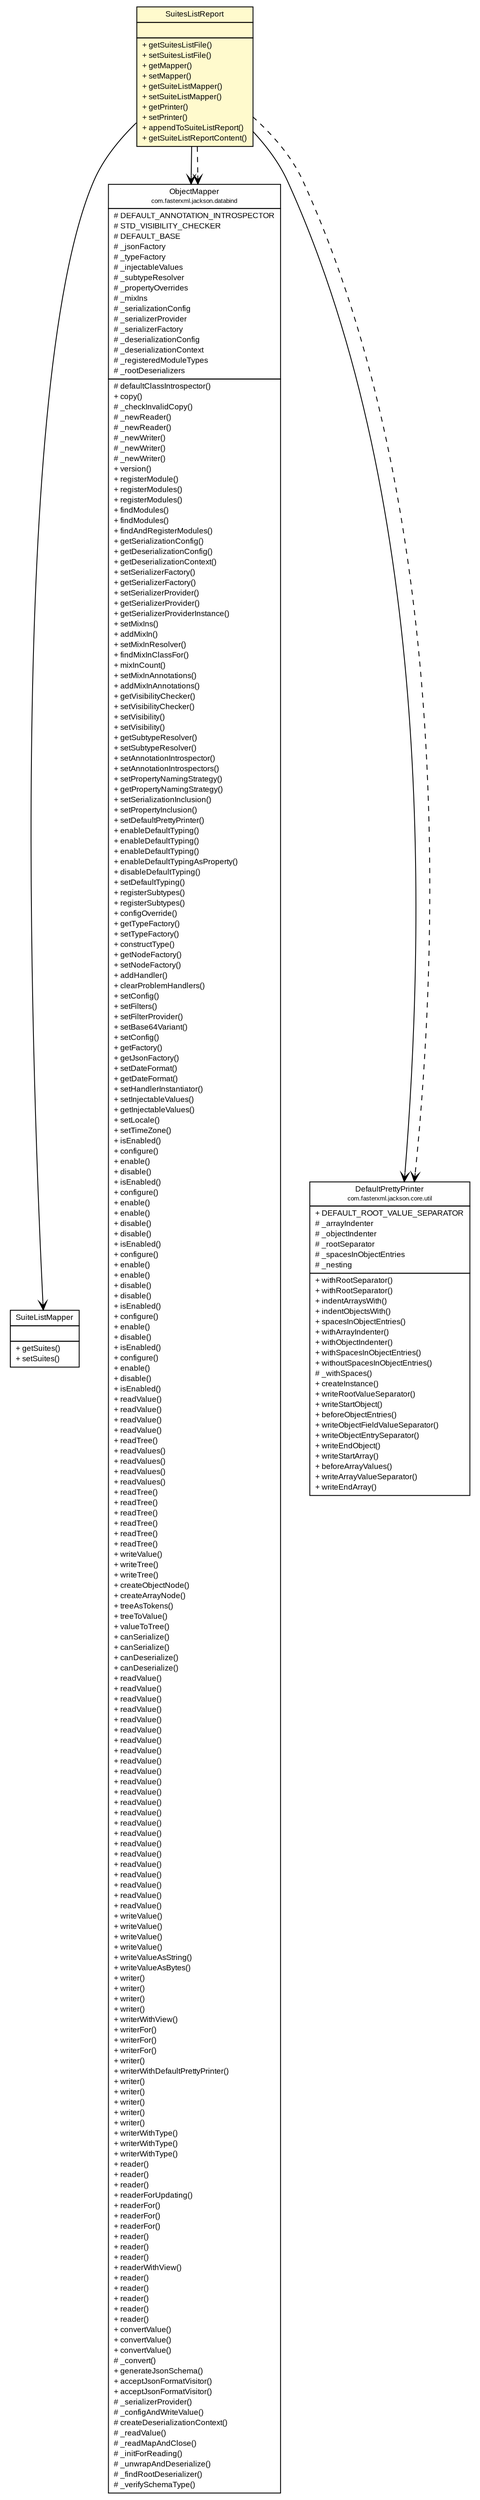 #!/usr/local/bin/dot
#
# Class diagram 
# Generated by UMLGraph version R5_6-24-gf6e263 (https://www.umlgraph.org/)
#

digraph G {
	edge [fontname="arial",fontsize=10,labelfontname="arial",labelfontsize=10];
	node [fontname="arial",fontsize=10,shape=plaintext];
	nodesep=0.25;
	ranksep=0.5;
	// com.castinfo.devops.robotest.report.SuitesListReport
	c2328 [label=<<table title="com.castinfo.devops.robotest.report.SuitesListReport" border="0" cellborder="1" cellspacing="0" cellpadding="2" port="p" bgcolor="lemonChiffon" href="./SuitesListReport.html">
		<tr><td><table border="0" cellspacing="0" cellpadding="1">
<tr><td align="center" balign="center"> SuitesListReport </td></tr>
		</table></td></tr>
		<tr><td><table border="0" cellspacing="0" cellpadding="1">
<tr><td align="left" balign="left">  </td></tr>
		</table></td></tr>
		<tr><td><table border="0" cellspacing="0" cellpadding="1">
<tr><td align="left" balign="left"> + getSuitesListFile() </td></tr>
<tr><td align="left" balign="left"> + setSuitesListFile() </td></tr>
<tr><td align="left" balign="left"> + getMapper() </td></tr>
<tr><td align="left" balign="left"> + setMapper() </td></tr>
<tr><td align="left" balign="left"> + getSuiteListMapper() </td></tr>
<tr><td align="left" balign="left"> + setSuiteListMapper() </td></tr>
<tr><td align="left" balign="left"> + getPrinter() </td></tr>
<tr><td align="left" balign="left"> + setPrinter() </td></tr>
<tr><td align="left" balign="left"> + appendToSuiteListReport() </td></tr>
<tr><td align="left" balign="left"> + getSuiteListReportContent() </td></tr>
		</table></td></tr>
		</table>>, URL="./SuitesListReport.html", fontname="arial", fontcolor="black", fontsize=9.0];
	// com.castinfo.devops.robotest.report.SuiteListMapper
	c2330 [label=<<table title="com.castinfo.devops.robotest.report.SuiteListMapper" border="0" cellborder="1" cellspacing="0" cellpadding="2" port="p" href="./SuiteListMapper.html">
		<tr><td><table border="0" cellspacing="0" cellpadding="1">
<tr><td align="center" balign="center"> SuiteListMapper </td></tr>
		</table></td></tr>
		<tr><td><table border="0" cellspacing="0" cellpadding="1">
<tr><td align="left" balign="left">  </td></tr>
		</table></td></tr>
		<tr><td><table border="0" cellspacing="0" cellpadding="1">
<tr><td align="left" balign="left"> + getSuites() </td></tr>
<tr><td align="left" balign="left"> + setSuites() </td></tr>
		</table></td></tr>
		</table>>, URL="./SuiteListMapper.html", fontname="arial", fontcolor="black", fontsize=9.0];
	// com.castinfo.devops.robotest.report.SuitesListReport NAVASSOC com.fasterxml.jackson.databind.ObjectMapper
	c2328:p -> c2342:p [taillabel="", label="", headlabel="", fontname="arial", fontcolor="black", fontsize=10.0, color="black", arrowhead=open];
	// com.castinfo.devops.robotest.report.SuitesListReport NAVASSOC com.castinfo.devops.robotest.report.SuiteListMapper
	c2328:p -> c2330:p [taillabel="", label="", headlabel="", fontname="arial", fontcolor="black", fontsize=10.0, color="black", arrowhead=open];
	// com.castinfo.devops.robotest.report.SuitesListReport NAVASSOC com.fasterxml.jackson.core.util.DefaultPrettyPrinter
	c2328:p -> c2343:p [taillabel="", label="", headlabel="", fontname="arial", fontcolor="black", fontsize=10.0, color="black", arrowhead=open];
	// com.castinfo.devops.robotest.report.SuitesListReport DEPEND com.fasterxml.jackson.databind.ObjectMapper
	c2328:p -> c2342:p [taillabel="", label="", headlabel="", fontname="arial", fontcolor="black", fontsize=10.0, color="black", arrowhead=open, style=dashed];
	// com.castinfo.devops.robotest.report.SuitesListReport DEPEND com.fasterxml.jackson.core.util.DefaultPrettyPrinter
	c2328:p -> c2343:p [taillabel="", label="", headlabel="", fontname="arial", fontcolor="black", fontsize=10.0, color="black", arrowhead=open, style=dashed];
	// com.fasterxml.jackson.core.util.DefaultPrettyPrinter
	c2343 [label=<<table title="com.fasterxml.jackson.core.util.DefaultPrettyPrinter" border="0" cellborder="1" cellspacing="0" cellpadding="2" port="p" href="https://java.sun.com/j2se/1.4.2/docs/api/com/fasterxml/jackson/core/util/DefaultPrettyPrinter.html">
		<tr><td><table border="0" cellspacing="0" cellpadding="1">
<tr><td align="center" balign="center"> DefaultPrettyPrinter </td></tr>
<tr><td align="center" balign="center"><font point-size="7.0"> com.fasterxml.jackson.core.util </font></td></tr>
		</table></td></tr>
		<tr><td><table border="0" cellspacing="0" cellpadding="1">
<tr><td align="left" balign="left"> + DEFAULT_ROOT_VALUE_SEPARATOR </td></tr>
<tr><td align="left" balign="left"> # _arrayIndenter </td></tr>
<tr><td align="left" balign="left"> # _objectIndenter </td></tr>
<tr><td align="left" balign="left"> # _rootSeparator </td></tr>
<tr><td align="left" balign="left"> # _spacesInObjectEntries </td></tr>
<tr><td align="left" balign="left"> # _nesting </td></tr>
		</table></td></tr>
		<tr><td><table border="0" cellspacing="0" cellpadding="1">
<tr><td align="left" balign="left"> + withRootSeparator() </td></tr>
<tr><td align="left" balign="left"> + withRootSeparator() </td></tr>
<tr><td align="left" balign="left"> + indentArraysWith() </td></tr>
<tr><td align="left" balign="left"> + indentObjectsWith() </td></tr>
<tr><td align="left" balign="left"> + spacesInObjectEntries() </td></tr>
<tr><td align="left" balign="left"> + withArrayIndenter() </td></tr>
<tr><td align="left" balign="left"> + withObjectIndenter() </td></tr>
<tr><td align="left" balign="left"> + withSpacesInObjectEntries() </td></tr>
<tr><td align="left" balign="left"> + withoutSpacesInObjectEntries() </td></tr>
<tr><td align="left" balign="left"> # _withSpaces() </td></tr>
<tr><td align="left" balign="left"> + createInstance() </td></tr>
<tr><td align="left" balign="left"> + writeRootValueSeparator() </td></tr>
<tr><td align="left" balign="left"> + writeStartObject() </td></tr>
<tr><td align="left" balign="left"> + beforeObjectEntries() </td></tr>
<tr><td align="left" balign="left"> + writeObjectFieldValueSeparator() </td></tr>
<tr><td align="left" balign="left"> + writeObjectEntrySeparator() </td></tr>
<tr><td align="left" balign="left"> + writeEndObject() </td></tr>
<tr><td align="left" balign="left"> + writeStartArray() </td></tr>
<tr><td align="left" balign="left"> + beforeArrayValues() </td></tr>
<tr><td align="left" balign="left"> + writeArrayValueSeparator() </td></tr>
<tr><td align="left" balign="left"> + writeEndArray() </td></tr>
		</table></td></tr>
		</table>>, URL="https://java.sun.com/j2se/1.4.2/docs/api/com/fasterxml/jackson/core/util/DefaultPrettyPrinter.html", fontname="arial", fontcolor="black", fontsize=9.0];
	// com.fasterxml.jackson.databind.ObjectMapper
	c2342 [label=<<table title="com.fasterxml.jackson.databind.ObjectMapper" border="0" cellborder="1" cellspacing="0" cellpadding="2" port="p" href="https://java.sun.com/j2se/1.4.2/docs/api/com/fasterxml/jackson/databind/ObjectMapper.html">
		<tr><td><table border="0" cellspacing="0" cellpadding="1">
<tr><td align="center" balign="center"> ObjectMapper </td></tr>
<tr><td align="center" balign="center"><font point-size="7.0"> com.fasterxml.jackson.databind </font></td></tr>
		</table></td></tr>
		<tr><td><table border="0" cellspacing="0" cellpadding="1">
<tr><td align="left" balign="left"> # DEFAULT_ANNOTATION_INTROSPECTOR </td></tr>
<tr><td align="left" balign="left"> # STD_VISIBILITY_CHECKER </td></tr>
<tr><td align="left" balign="left"> # DEFAULT_BASE </td></tr>
<tr><td align="left" balign="left"> # _jsonFactory </td></tr>
<tr><td align="left" balign="left"> # _typeFactory </td></tr>
<tr><td align="left" balign="left"> # _injectableValues </td></tr>
<tr><td align="left" balign="left"> # _subtypeResolver </td></tr>
<tr><td align="left" balign="left"> # _propertyOverrides </td></tr>
<tr><td align="left" balign="left"> # _mixIns </td></tr>
<tr><td align="left" balign="left"> # _serializationConfig </td></tr>
<tr><td align="left" balign="left"> # _serializerProvider </td></tr>
<tr><td align="left" balign="left"> # _serializerFactory </td></tr>
<tr><td align="left" balign="left"> # _deserializationConfig </td></tr>
<tr><td align="left" balign="left"> # _deserializationContext </td></tr>
<tr><td align="left" balign="left"> # _registeredModuleTypes </td></tr>
<tr><td align="left" balign="left"> # _rootDeserializers </td></tr>
		</table></td></tr>
		<tr><td><table border="0" cellspacing="0" cellpadding="1">
<tr><td align="left" balign="left"> # defaultClassIntrospector() </td></tr>
<tr><td align="left" balign="left"> + copy() </td></tr>
<tr><td align="left" balign="left"> # _checkInvalidCopy() </td></tr>
<tr><td align="left" balign="left"> # _newReader() </td></tr>
<tr><td align="left" balign="left"> # _newReader() </td></tr>
<tr><td align="left" balign="left"> # _newWriter() </td></tr>
<tr><td align="left" balign="left"> # _newWriter() </td></tr>
<tr><td align="left" balign="left"> # _newWriter() </td></tr>
<tr><td align="left" balign="left"> + version() </td></tr>
<tr><td align="left" balign="left"> + registerModule() </td></tr>
<tr><td align="left" balign="left"> + registerModules() </td></tr>
<tr><td align="left" balign="left"> + registerModules() </td></tr>
<tr><td align="left" balign="left"> + findModules() </td></tr>
<tr><td align="left" balign="left"> + findModules() </td></tr>
<tr><td align="left" balign="left"> + findAndRegisterModules() </td></tr>
<tr><td align="left" balign="left"> + getSerializationConfig() </td></tr>
<tr><td align="left" balign="left"> + getDeserializationConfig() </td></tr>
<tr><td align="left" balign="left"> + getDeserializationContext() </td></tr>
<tr><td align="left" balign="left"> + setSerializerFactory() </td></tr>
<tr><td align="left" balign="left"> + getSerializerFactory() </td></tr>
<tr><td align="left" balign="left"> + setSerializerProvider() </td></tr>
<tr><td align="left" balign="left"> + getSerializerProvider() </td></tr>
<tr><td align="left" balign="left"> + getSerializerProviderInstance() </td></tr>
<tr><td align="left" balign="left"> + setMixIns() </td></tr>
<tr><td align="left" balign="left"> + addMixIn() </td></tr>
<tr><td align="left" balign="left"> + setMixInResolver() </td></tr>
<tr><td align="left" balign="left"> + findMixInClassFor() </td></tr>
<tr><td align="left" balign="left"> + mixInCount() </td></tr>
<tr><td align="left" balign="left"> + setMixInAnnotations() </td></tr>
<tr><td align="left" balign="left"> + addMixInAnnotations() </td></tr>
<tr><td align="left" balign="left"> + getVisibilityChecker() </td></tr>
<tr><td align="left" balign="left"> + setVisibilityChecker() </td></tr>
<tr><td align="left" balign="left"> + setVisibility() </td></tr>
<tr><td align="left" balign="left"> + setVisibility() </td></tr>
<tr><td align="left" balign="left"> + getSubtypeResolver() </td></tr>
<tr><td align="left" balign="left"> + setSubtypeResolver() </td></tr>
<tr><td align="left" balign="left"> + setAnnotationIntrospector() </td></tr>
<tr><td align="left" balign="left"> + setAnnotationIntrospectors() </td></tr>
<tr><td align="left" balign="left"> + setPropertyNamingStrategy() </td></tr>
<tr><td align="left" balign="left"> + getPropertyNamingStrategy() </td></tr>
<tr><td align="left" balign="left"> + setSerializationInclusion() </td></tr>
<tr><td align="left" balign="left"> + setPropertyInclusion() </td></tr>
<tr><td align="left" balign="left"> + setDefaultPrettyPrinter() </td></tr>
<tr><td align="left" balign="left"> + enableDefaultTyping() </td></tr>
<tr><td align="left" balign="left"> + enableDefaultTyping() </td></tr>
<tr><td align="left" balign="left"> + enableDefaultTyping() </td></tr>
<tr><td align="left" balign="left"> + enableDefaultTypingAsProperty() </td></tr>
<tr><td align="left" balign="left"> + disableDefaultTyping() </td></tr>
<tr><td align="left" balign="left"> + setDefaultTyping() </td></tr>
<tr><td align="left" balign="left"> + registerSubtypes() </td></tr>
<tr><td align="left" balign="left"> + registerSubtypes() </td></tr>
<tr><td align="left" balign="left"> + configOverride() </td></tr>
<tr><td align="left" balign="left"> + getTypeFactory() </td></tr>
<tr><td align="left" balign="left"> + setTypeFactory() </td></tr>
<tr><td align="left" balign="left"> + constructType() </td></tr>
<tr><td align="left" balign="left"> + getNodeFactory() </td></tr>
<tr><td align="left" balign="left"> + setNodeFactory() </td></tr>
<tr><td align="left" balign="left"> + addHandler() </td></tr>
<tr><td align="left" balign="left"> + clearProblemHandlers() </td></tr>
<tr><td align="left" balign="left"> + setConfig() </td></tr>
<tr><td align="left" balign="left"> + setFilters() </td></tr>
<tr><td align="left" balign="left"> + setFilterProvider() </td></tr>
<tr><td align="left" balign="left"> + setBase64Variant() </td></tr>
<tr><td align="left" balign="left"> + setConfig() </td></tr>
<tr><td align="left" balign="left"> + getFactory() </td></tr>
<tr><td align="left" balign="left"> + getJsonFactory() </td></tr>
<tr><td align="left" balign="left"> + setDateFormat() </td></tr>
<tr><td align="left" balign="left"> + getDateFormat() </td></tr>
<tr><td align="left" balign="left"> + setHandlerInstantiator() </td></tr>
<tr><td align="left" balign="left"> + setInjectableValues() </td></tr>
<tr><td align="left" balign="left"> + getInjectableValues() </td></tr>
<tr><td align="left" balign="left"> + setLocale() </td></tr>
<tr><td align="left" balign="left"> + setTimeZone() </td></tr>
<tr><td align="left" balign="left"> + isEnabled() </td></tr>
<tr><td align="left" balign="left"> + configure() </td></tr>
<tr><td align="left" balign="left"> + enable() </td></tr>
<tr><td align="left" balign="left"> + disable() </td></tr>
<tr><td align="left" balign="left"> + isEnabled() </td></tr>
<tr><td align="left" balign="left"> + configure() </td></tr>
<tr><td align="left" balign="left"> + enable() </td></tr>
<tr><td align="left" balign="left"> + enable() </td></tr>
<tr><td align="left" balign="left"> + disable() </td></tr>
<tr><td align="left" balign="left"> + disable() </td></tr>
<tr><td align="left" balign="left"> + isEnabled() </td></tr>
<tr><td align="left" balign="left"> + configure() </td></tr>
<tr><td align="left" balign="left"> + enable() </td></tr>
<tr><td align="left" balign="left"> + enable() </td></tr>
<tr><td align="left" balign="left"> + disable() </td></tr>
<tr><td align="left" balign="left"> + disable() </td></tr>
<tr><td align="left" balign="left"> + isEnabled() </td></tr>
<tr><td align="left" balign="left"> + configure() </td></tr>
<tr><td align="left" balign="left"> + enable() </td></tr>
<tr><td align="left" balign="left"> + disable() </td></tr>
<tr><td align="left" balign="left"> + isEnabled() </td></tr>
<tr><td align="left" balign="left"> + configure() </td></tr>
<tr><td align="left" balign="left"> + enable() </td></tr>
<tr><td align="left" balign="left"> + disable() </td></tr>
<tr><td align="left" balign="left"> + isEnabled() </td></tr>
<tr><td align="left" balign="left"> + readValue() </td></tr>
<tr><td align="left" balign="left"> + readValue() </td></tr>
<tr><td align="left" balign="left"> + readValue() </td></tr>
<tr><td align="left" balign="left"> + readValue() </td></tr>
<tr><td align="left" balign="left"> + readTree() </td></tr>
<tr><td align="left" balign="left"> + readValues() </td></tr>
<tr><td align="left" balign="left"> + readValues() </td></tr>
<tr><td align="left" balign="left"> + readValues() </td></tr>
<tr><td align="left" balign="left"> + readValues() </td></tr>
<tr><td align="left" balign="left"> + readTree() </td></tr>
<tr><td align="left" balign="left"> + readTree() </td></tr>
<tr><td align="left" balign="left"> + readTree() </td></tr>
<tr><td align="left" balign="left"> + readTree() </td></tr>
<tr><td align="left" balign="left"> + readTree() </td></tr>
<tr><td align="left" balign="left"> + readTree() </td></tr>
<tr><td align="left" balign="left"> + writeValue() </td></tr>
<tr><td align="left" balign="left"> + writeTree() </td></tr>
<tr><td align="left" balign="left"> + writeTree() </td></tr>
<tr><td align="left" balign="left"> + createObjectNode() </td></tr>
<tr><td align="left" balign="left"> + createArrayNode() </td></tr>
<tr><td align="left" balign="left"> + treeAsTokens() </td></tr>
<tr><td align="left" balign="left"> + treeToValue() </td></tr>
<tr><td align="left" balign="left"> + valueToTree() </td></tr>
<tr><td align="left" balign="left"> + canSerialize() </td></tr>
<tr><td align="left" balign="left"> + canSerialize() </td></tr>
<tr><td align="left" balign="left"> + canDeserialize() </td></tr>
<tr><td align="left" balign="left"> + canDeserialize() </td></tr>
<tr><td align="left" balign="left"> + readValue() </td></tr>
<tr><td align="left" balign="left"> + readValue() </td></tr>
<tr><td align="left" balign="left"> + readValue() </td></tr>
<tr><td align="left" balign="left"> + readValue() </td></tr>
<tr><td align="left" balign="left"> + readValue() </td></tr>
<tr><td align="left" balign="left"> + readValue() </td></tr>
<tr><td align="left" balign="left"> + readValue() </td></tr>
<tr><td align="left" balign="left"> + readValue() </td></tr>
<tr><td align="left" balign="left"> + readValue() </td></tr>
<tr><td align="left" balign="left"> + readValue() </td></tr>
<tr><td align="left" balign="left"> + readValue() </td></tr>
<tr><td align="left" balign="left"> + readValue() </td></tr>
<tr><td align="left" balign="left"> + readValue() </td></tr>
<tr><td align="left" balign="left"> + readValue() </td></tr>
<tr><td align="left" balign="left"> + readValue() </td></tr>
<tr><td align="left" balign="left"> + readValue() </td></tr>
<tr><td align="left" balign="left"> + readValue() </td></tr>
<tr><td align="left" balign="left"> + readValue() </td></tr>
<tr><td align="left" balign="left"> + readValue() </td></tr>
<tr><td align="left" balign="left"> + readValue() </td></tr>
<tr><td align="left" balign="left"> + readValue() </td></tr>
<tr><td align="left" balign="left"> + readValue() </td></tr>
<tr><td align="left" balign="left"> + readValue() </td></tr>
<tr><td align="left" balign="left"> + writeValue() </td></tr>
<tr><td align="left" balign="left"> + writeValue() </td></tr>
<tr><td align="left" balign="left"> + writeValue() </td></tr>
<tr><td align="left" balign="left"> + writeValue() </td></tr>
<tr><td align="left" balign="left"> + writeValueAsString() </td></tr>
<tr><td align="left" balign="left"> + writeValueAsBytes() </td></tr>
<tr><td align="left" balign="left"> + writer() </td></tr>
<tr><td align="left" balign="left"> + writer() </td></tr>
<tr><td align="left" balign="left"> + writer() </td></tr>
<tr><td align="left" balign="left"> + writer() </td></tr>
<tr><td align="left" balign="left"> + writerWithView() </td></tr>
<tr><td align="left" balign="left"> + writerFor() </td></tr>
<tr><td align="left" balign="left"> + writerFor() </td></tr>
<tr><td align="left" balign="left"> + writerFor() </td></tr>
<tr><td align="left" balign="left"> + writer() </td></tr>
<tr><td align="left" balign="left"> + writerWithDefaultPrettyPrinter() </td></tr>
<tr><td align="left" balign="left"> + writer() </td></tr>
<tr><td align="left" balign="left"> + writer() </td></tr>
<tr><td align="left" balign="left"> + writer() </td></tr>
<tr><td align="left" balign="left"> + writer() </td></tr>
<tr><td align="left" balign="left"> + writer() </td></tr>
<tr><td align="left" balign="left"> + writerWithType() </td></tr>
<tr><td align="left" balign="left"> + writerWithType() </td></tr>
<tr><td align="left" balign="left"> + writerWithType() </td></tr>
<tr><td align="left" balign="left"> + reader() </td></tr>
<tr><td align="left" balign="left"> + reader() </td></tr>
<tr><td align="left" balign="left"> + reader() </td></tr>
<tr><td align="left" balign="left"> + readerForUpdating() </td></tr>
<tr><td align="left" balign="left"> + readerFor() </td></tr>
<tr><td align="left" balign="left"> + readerFor() </td></tr>
<tr><td align="left" balign="left"> + readerFor() </td></tr>
<tr><td align="left" balign="left"> + reader() </td></tr>
<tr><td align="left" balign="left"> + reader() </td></tr>
<tr><td align="left" balign="left"> + reader() </td></tr>
<tr><td align="left" balign="left"> + readerWithView() </td></tr>
<tr><td align="left" balign="left"> + reader() </td></tr>
<tr><td align="left" balign="left"> + reader() </td></tr>
<tr><td align="left" balign="left"> + reader() </td></tr>
<tr><td align="left" balign="left"> + reader() </td></tr>
<tr><td align="left" balign="left"> + reader() </td></tr>
<tr><td align="left" balign="left"> + convertValue() </td></tr>
<tr><td align="left" balign="left"> + convertValue() </td></tr>
<tr><td align="left" balign="left"> + convertValue() </td></tr>
<tr><td align="left" balign="left"> # _convert() </td></tr>
<tr><td align="left" balign="left"> + generateJsonSchema() </td></tr>
<tr><td align="left" balign="left"> + acceptJsonFormatVisitor() </td></tr>
<tr><td align="left" balign="left"> + acceptJsonFormatVisitor() </td></tr>
<tr><td align="left" balign="left"> # _serializerProvider() </td></tr>
<tr><td align="left" balign="left"> # _configAndWriteValue() </td></tr>
<tr><td align="left" balign="left"> # createDeserializationContext() </td></tr>
<tr><td align="left" balign="left"> # _readValue() </td></tr>
<tr><td align="left" balign="left"> # _readMapAndClose() </td></tr>
<tr><td align="left" balign="left"> # _initForReading() </td></tr>
<tr><td align="left" balign="left"> # _unwrapAndDeserialize() </td></tr>
<tr><td align="left" balign="left"> # _findRootDeserializer() </td></tr>
<tr><td align="left" balign="left"> # _verifySchemaType() </td></tr>
		</table></td></tr>
		</table>>, URL="https://java.sun.com/j2se/1.4.2/docs/api/com/fasterxml/jackson/databind/ObjectMapper.html", fontname="arial", fontcolor="black", fontsize=9.0];
}

